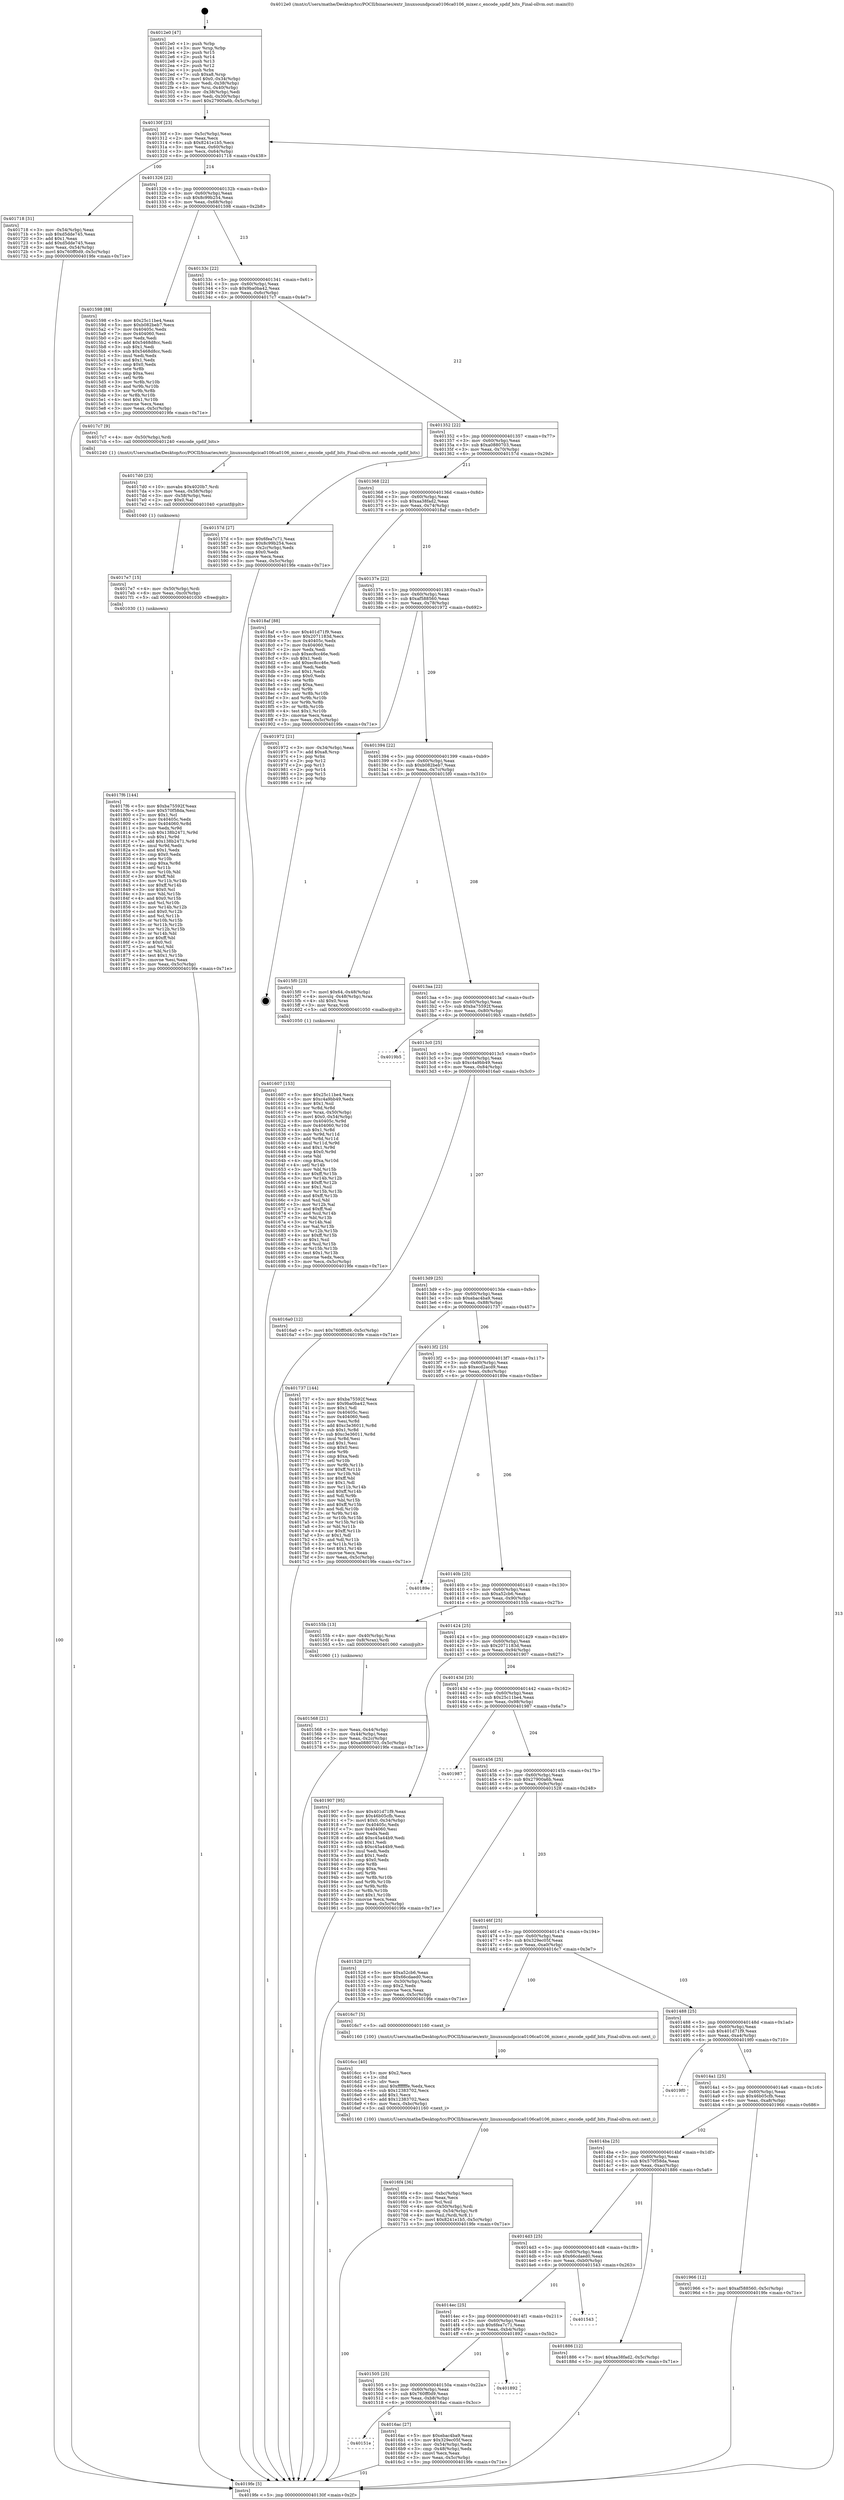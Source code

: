 digraph "0x4012e0" {
  label = "0x4012e0 (/mnt/c/Users/mathe/Desktop/tcc/POCII/binaries/extr_linuxsoundpcica0106ca0106_mixer.c_encode_spdif_bits_Final-ollvm.out::main(0))"
  labelloc = "t"
  node[shape=record]

  Entry [label="",width=0.3,height=0.3,shape=circle,fillcolor=black,style=filled]
  "0x40130f" [label="{
     0x40130f [23]\l
     | [instrs]\l
     &nbsp;&nbsp;0x40130f \<+3\>: mov -0x5c(%rbp),%eax\l
     &nbsp;&nbsp;0x401312 \<+2\>: mov %eax,%ecx\l
     &nbsp;&nbsp;0x401314 \<+6\>: sub $0x8241e1b5,%ecx\l
     &nbsp;&nbsp;0x40131a \<+3\>: mov %eax,-0x60(%rbp)\l
     &nbsp;&nbsp;0x40131d \<+3\>: mov %ecx,-0x64(%rbp)\l
     &nbsp;&nbsp;0x401320 \<+6\>: je 0000000000401718 \<main+0x438\>\l
  }"]
  "0x401718" [label="{
     0x401718 [31]\l
     | [instrs]\l
     &nbsp;&nbsp;0x401718 \<+3\>: mov -0x54(%rbp),%eax\l
     &nbsp;&nbsp;0x40171b \<+5\>: sub $0xd5dde745,%eax\l
     &nbsp;&nbsp;0x401720 \<+3\>: add $0x1,%eax\l
     &nbsp;&nbsp;0x401723 \<+5\>: add $0xd5dde745,%eax\l
     &nbsp;&nbsp;0x401728 \<+3\>: mov %eax,-0x54(%rbp)\l
     &nbsp;&nbsp;0x40172b \<+7\>: movl $0x760ff0d9,-0x5c(%rbp)\l
     &nbsp;&nbsp;0x401732 \<+5\>: jmp 00000000004019fe \<main+0x71e\>\l
  }"]
  "0x401326" [label="{
     0x401326 [22]\l
     | [instrs]\l
     &nbsp;&nbsp;0x401326 \<+5\>: jmp 000000000040132b \<main+0x4b\>\l
     &nbsp;&nbsp;0x40132b \<+3\>: mov -0x60(%rbp),%eax\l
     &nbsp;&nbsp;0x40132e \<+5\>: sub $0x8c99b254,%eax\l
     &nbsp;&nbsp;0x401333 \<+3\>: mov %eax,-0x68(%rbp)\l
     &nbsp;&nbsp;0x401336 \<+6\>: je 0000000000401598 \<main+0x2b8\>\l
  }"]
  Exit [label="",width=0.3,height=0.3,shape=circle,fillcolor=black,style=filled,peripheries=2]
  "0x401598" [label="{
     0x401598 [88]\l
     | [instrs]\l
     &nbsp;&nbsp;0x401598 \<+5\>: mov $0x25c11be4,%eax\l
     &nbsp;&nbsp;0x40159d \<+5\>: mov $0xb082beb7,%ecx\l
     &nbsp;&nbsp;0x4015a2 \<+7\>: mov 0x40405c,%edx\l
     &nbsp;&nbsp;0x4015a9 \<+7\>: mov 0x404060,%esi\l
     &nbsp;&nbsp;0x4015b0 \<+2\>: mov %edx,%edi\l
     &nbsp;&nbsp;0x4015b2 \<+6\>: add $0x5468d8cc,%edi\l
     &nbsp;&nbsp;0x4015b8 \<+3\>: sub $0x1,%edi\l
     &nbsp;&nbsp;0x4015bb \<+6\>: sub $0x5468d8cc,%edi\l
     &nbsp;&nbsp;0x4015c1 \<+3\>: imul %edi,%edx\l
     &nbsp;&nbsp;0x4015c4 \<+3\>: and $0x1,%edx\l
     &nbsp;&nbsp;0x4015c7 \<+3\>: cmp $0x0,%edx\l
     &nbsp;&nbsp;0x4015ca \<+4\>: sete %r8b\l
     &nbsp;&nbsp;0x4015ce \<+3\>: cmp $0xa,%esi\l
     &nbsp;&nbsp;0x4015d1 \<+4\>: setl %r9b\l
     &nbsp;&nbsp;0x4015d5 \<+3\>: mov %r8b,%r10b\l
     &nbsp;&nbsp;0x4015d8 \<+3\>: and %r9b,%r10b\l
     &nbsp;&nbsp;0x4015db \<+3\>: xor %r9b,%r8b\l
     &nbsp;&nbsp;0x4015de \<+3\>: or %r8b,%r10b\l
     &nbsp;&nbsp;0x4015e1 \<+4\>: test $0x1,%r10b\l
     &nbsp;&nbsp;0x4015e5 \<+3\>: cmovne %ecx,%eax\l
     &nbsp;&nbsp;0x4015e8 \<+3\>: mov %eax,-0x5c(%rbp)\l
     &nbsp;&nbsp;0x4015eb \<+5\>: jmp 00000000004019fe \<main+0x71e\>\l
  }"]
  "0x40133c" [label="{
     0x40133c [22]\l
     | [instrs]\l
     &nbsp;&nbsp;0x40133c \<+5\>: jmp 0000000000401341 \<main+0x61\>\l
     &nbsp;&nbsp;0x401341 \<+3\>: mov -0x60(%rbp),%eax\l
     &nbsp;&nbsp;0x401344 \<+5\>: sub $0x9ba0ba42,%eax\l
     &nbsp;&nbsp;0x401349 \<+3\>: mov %eax,-0x6c(%rbp)\l
     &nbsp;&nbsp;0x40134c \<+6\>: je 00000000004017c7 \<main+0x4e7\>\l
  }"]
  "0x4017f6" [label="{
     0x4017f6 [144]\l
     | [instrs]\l
     &nbsp;&nbsp;0x4017f6 \<+5\>: mov $0xba75592f,%eax\l
     &nbsp;&nbsp;0x4017fb \<+5\>: mov $0x570f58da,%esi\l
     &nbsp;&nbsp;0x401800 \<+2\>: mov $0x1,%cl\l
     &nbsp;&nbsp;0x401802 \<+7\>: mov 0x40405c,%edx\l
     &nbsp;&nbsp;0x401809 \<+8\>: mov 0x404060,%r8d\l
     &nbsp;&nbsp;0x401811 \<+3\>: mov %edx,%r9d\l
     &nbsp;&nbsp;0x401814 \<+7\>: sub $0x138b2471,%r9d\l
     &nbsp;&nbsp;0x40181b \<+4\>: sub $0x1,%r9d\l
     &nbsp;&nbsp;0x40181f \<+7\>: add $0x138b2471,%r9d\l
     &nbsp;&nbsp;0x401826 \<+4\>: imul %r9d,%edx\l
     &nbsp;&nbsp;0x40182a \<+3\>: and $0x1,%edx\l
     &nbsp;&nbsp;0x40182d \<+3\>: cmp $0x0,%edx\l
     &nbsp;&nbsp;0x401830 \<+4\>: sete %r10b\l
     &nbsp;&nbsp;0x401834 \<+4\>: cmp $0xa,%r8d\l
     &nbsp;&nbsp;0x401838 \<+4\>: setl %r11b\l
     &nbsp;&nbsp;0x40183c \<+3\>: mov %r10b,%bl\l
     &nbsp;&nbsp;0x40183f \<+3\>: xor $0xff,%bl\l
     &nbsp;&nbsp;0x401842 \<+3\>: mov %r11b,%r14b\l
     &nbsp;&nbsp;0x401845 \<+4\>: xor $0xff,%r14b\l
     &nbsp;&nbsp;0x401849 \<+3\>: xor $0x0,%cl\l
     &nbsp;&nbsp;0x40184c \<+3\>: mov %bl,%r15b\l
     &nbsp;&nbsp;0x40184f \<+4\>: and $0x0,%r15b\l
     &nbsp;&nbsp;0x401853 \<+3\>: and %cl,%r10b\l
     &nbsp;&nbsp;0x401856 \<+3\>: mov %r14b,%r12b\l
     &nbsp;&nbsp;0x401859 \<+4\>: and $0x0,%r12b\l
     &nbsp;&nbsp;0x40185d \<+3\>: and %cl,%r11b\l
     &nbsp;&nbsp;0x401860 \<+3\>: or %r10b,%r15b\l
     &nbsp;&nbsp;0x401863 \<+3\>: or %r11b,%r12b\l
     &nbsp;&nbsp;0x401866 \<+3\>: xor %r12b,%r15b\l
     &nbsp;&nbsp;0x401869 \<+3\>: or %r14b,%bl\l
     &nbsp;&nbsp;0x40186c \<+3\>: xor $0xff,%bl\l
     &nbsp;&nbsp;0x40186f \<+3\>: or $0x0,%cl\l
     &nbsp;&nbsp;0x401872 \<+2\>: and %cl,%bl\l
     &nbsp;&nbsp;0x401874 \<+3\>: or %bl,%r15b\l
     &nbsp;&nbsp;0x401877 \<+4\>: test $0x1,%r15b\l
     &nbsp;&nbsp;0x40187b \<+3\>: cmovne %esi,%eax\l
     &nbsp;&nbsp;0x40187e \<+3\>: mov %eax,-0x5c(%rbp)\l
     &nbsp;&nbsp;0x401881 \<+5\>: jmp 00000000004019fe \<main+0x71e\>\l
  }"]
  "0x4017c7" [label="{
     0x4017c7 [9]\l
     | [instrs]\l
     &nbsp;&nbsp;0x4017c7 \<+4\>: mov -0x50(%rbp),%rdi\l
     &nbsp;&nbsp;0x4017cb \<+5\>: call 0000000000401240 \<encode_spdif_bits\>\l
     | [calls]\l
     &nbsp;&nbsp;0x401240 \{1\} (/mnt/c/Users/mathe/Desktop/tcc/POCII/binaries/extr_linuxsoundpcica0106ca0106_mixer.c_encode_spdif_bits_Final-ollvm.out::encode_spdif_bits)\l
  }"]
  "0x401352" [label="{
     0x401352 [22]\l
     | [instrs]\l
     &nbsp;&nbsp;0x401352 \<+5\>: jmp 0000000000401357 \<main+0x77\>\l
     &nbsp;&nbsp;0x401357 \<+3\>: mov -0x60(%rbp),%eax\l
     &nbsp;&nbsp;0x40135a \<+5\>: sub $0xa0880703,%eax\l
     &nbsp;&nbsp;0x40135f \<+3\>: mov %eax,-0x70(%rbp)\l
     &nbsp;&nbsp;0x401362 \<+6\>: je 000000000040157d \<main+0x29d\>\l
  }"]
  "0x4017e7" [label="{
     0x4017e7 [15]\l
     | [instrs]\l
     &nbsp;&nbsp;0x4017e7 \<+4\>: mov -0x50(%rbp),%rdi\l
     &nbsp;&nbsp;0x4017eb \<+6\>: mov %eax,-0xc0(%rbp)\l
     &nbsp;&nbsp;0x4017f1 \<+5\>: call 0000000000401030 \<free@plt\>\l
     | [calls]\l
     &nbsp;&nbsp;0x401030 \{1\} (unknown)\l
  }"]
  "0x40157d" [label="{
     0x40157d [27]\l
     | [instrs]\l
     &nbsp;&nbsp;0x40157d \<+5\>: mov $0x6fea7c71,%eax\l
     &nbsp;&nbsp;0x401582 \<+5\>: mov $0x8c99b254,%ecx\l
     &nbsp;&nbsp;0x401587 \<+3\>: mov -0x2c(%rbp),%edx\l
     &nbsp;&nbsp;0x40158a \<+3\>: cmp $0x0,%edx\l
     &nbsp;&nbsp;0x40158d \<+3\>: cmove %ecx,%eax\l
     &nbsp;&nbsp;0x401590 \<+3\>: mov %eax,-0x5c(%rbp)\l
     &nbsp;&nbsp;0x401593 \<+5\>: jmp 00000000004019fe \<main+0x71e\>\l
  }"]
  "0x401368" [label="{
     0x401368 [22]\l
     | [instrs]\l
     &nbsp;&nbsp;0x401368 \<+5\>: jmp 000000000040136d \<main+0x8d\>\l
     &nbsp;&nbsp;0x40136d \<+3\>: mov -0x60(%rbp),%eax\l
     &nbsp;&nbsp;0x401370 \<+5\>: sub $0xaa38fad2,%eax\l
     &nbsp;&nbsp;0x401375 \<+3\>: mov %eax,-0x74(%rbp)\l
     &nbsp;&nbsp;0x401378 \<+6\>: je 00000000004018af \<main+0x5cf\>\l
  }"]
  "0x4017d0" [label="{
     0x4017d0 [23]\l
     | [instrs]\l
     &nbsp;&nbsp;0x4017d0 \<+10\>: movabs $0x4020b7,%rdi\l
     &nbsp;&nbsp;0x4017da \<+3\>: mov %eax,-0x58(%rbp)\l
     &nbsp;&nbsp;0x4017dd \<+3\>: mov -0x58(%rbp),%esi\l
     &nbsp;&nbsp;0x4017e0 \<+2\>: mov $0x0,%al\l
     &nbsp;&nbsp;0x4017e2 \<+5\>: call 0000000000401040 \<printf@plt\>\l
     | [calls]\l
     &nbsp;&nbsp;0x401040 \{1\} (unknown)\l
  }"]
  "0x4018af" [label="{
     0x4018af [88]\l
     | [instrs]\l
     &nbsp;&nbsp;0x4018af \<+5\>: mov $0x401d71f9,%eax\l
     &nbsp;&nbsp;0x4018b4 \<+5\>: mov $0x2071183d,%ecx\l
     &nbsp;&nbsp;0x4018b9 \<+7\>: mov 0x40405c,%edx\l
     &nbsp;&nbsp;0x4018c0 \<+7\>: mov 0x404060,%esi\l
     &nbsp;&nbsp;0x4018c7 \<+2\>: mov %edx,%edi\l
     &nbsp;&nbsp;0x4018c9 \<+6\>: sub $0xec8cc46e,%edi\l
     &nbsp;&nbsp;0x4018cf \<+3\>: sub $0x1,%edi\l
     &nbsp;&nbsp;0x4018d2 \<+6\>: add $0xec8cc46e,%edi\l
     &nbsp;&nbsp;0x4018d8 \<+3\>: imul %edi,%edx\l
     &nbsp;&nbsp;0x4018db \<+3\>: and $0x1,%edx\l
     &nbsp;&nbsp;0x4018de \<+3\>: cmp $0x0,%edx\l
     &nbsp;&nbsp;0x4018e1 \<+4\>: sete %r8b\l
     &nbsp;&nbsp;0x4018e5 \<+3\>: cmp $0xa,%esi\l
     &nbsp;&nbsp;0x4018e8 \<+4\>: setl %r9b\l
     &nbsp;&nbsp;0x4018ec \<+3\>: mov %r8b,%r10b\l
     &nbsp;&nbsp;0x4018ef \<+3\>: and %r9b,%r10b\l
     &nbsp;&nbsp;0x4018f2 \<+3\>: xor %r9b,%r8b\l
     &nbsp;&nbsp;0x4018f5 \<+3\>: or %r8b,%r10b\l
     &nbsp;&nbsp;0x4018f8 \<+4\>: test $0x1,%r10b\l
     &nbsp;&nbsp;0x4018fc \<+3\>: cmovne %ecx,%eax\l
     &nbsp;&nbsp;0x4018ff \<+3\>: mov %eax,-0x5c(%rbp)\l
     &nbsp;&nbsp;0x401902 \<+5\>: jmp 00000000004019fe \<main+0x71e\>\l
  }"]
  "0x40137e" [label="{
     0x40137e [22]\l
     | [instrs]\l
     &nbsp;&nbsp;0x40137e \<+5\>: jmp 0000000000401383 \<main+0xa3\>\l
     &nbsp;&nbsp;0x401383 \<+3\>: mov -0x60(%rbp),%eax\l
     &nbsp;&nbsp;0x401386 \<+5\>: sub $0xaf588560,%eax\l
     &nbsp;&nbsp;0x40138b \<+3\>: mov %eax,-0x78(%rbp)\l
     &nbsp;&nbsp;0x40138e \<+6\>: je 0000000000401972 \<main+0x692\>\l
  }"]
  "0x4016f4" [label="{
     0x4016f4 [36]\l
     | [instrs]\l
     &nbsp;&nbsp;0x4016f4 \<+6\>: mov -0xbc(%rbp),%ecx\l
     &nbsp;&nbsp;0x4016fa \<+3\>: imul %eax,%ecx\l
     &nbsp;&nbsp;0x4016fd \<+3\>: mov %cl,%sil\l
     &nbsp;&nbsp;0x401700 \<+4\>: mov -0x50(%rbp),%rdi\l
     &nbsp;&nbsp;0x401704 \<+4\>: movslq -0x54(%rbp),%r8\l
     &nbsp;&nbsp;0x401708 \<+4\>: mov %sil,(%rdi,%r8,1)\l
     &nbsp;&nbsp;0x40170c \<+7\>: movl $0x8241e1b5,-0x5c(%rbp)\l
     &nbsp;&nbsp;0x401713 \<+5\>: jmp 00000000004019fe \<main+0x71e\>\l
  }"]
  "0x401972" [label="{
     0x401972 [21]\l
     | [instrs]\l
     &nbsp;&nbsp;0x401972 \<+3\>: mov -0x34(%rbp),%eax\l
     &nbsp;&nbsp;0x401975 \<+7\>: add $0xa8,%rsp\l
     &nbsp;&nbsp;0x40197c \<+1\>: pop %rbx\l
     &nbsp;&nbsp;0x40197d \<+2\>: pop %r12\l
     &nbsp;&nbsp;0x40197f \<+2\>: pop %r13\l
     &nbsp;&nbsp;0x401981 \<+2\>: pop %r14\l
     &nbsp;&nbsp;0x401983 \<+2\>: pop %r15\l
     &nbsp;&nbsp;0x401985 \<+1\>: pop %rbp\l
     &nbsp;&nbsp;0x401986 \<+1\>: ret\l
  }"]
  "0x401394" [label="{
     0x401394 [22]\l
     | [instrs]\l
     &nbsp;&nbsp;0x401394 \<+5\>: jmp 0000000000401399 \<main+0xb9\>\l
     &nbsp;&nbsp;0x401399 \<+3\>: mov -0x60(%rbp),%eax\l
     &nbsp;&nbsp;0x40139c \<+5\>: sub $0xb082beb7,%eax\l
     &nbsp;&nbsp;0x4013a1 \<+3\>: mov %eax,-0x7c(%rbp)\l
     &nbsp;&nbsp;0x4013a4 \<+6\>: je 00000000004015f0 \<main+0x310\>\l
  }"]
  "0x4016cc" [label="{
     0x4016cc [40]\l
     | [instrs]\l
     &nbsp;&nbsp;0x4016cc \<+5\>: mov $0x2,%ecx\l
     &nbsp;&nbsp;0x4016d1 \<+1\>: cltd\l
     &nbsp;&nbsp;0x4016d2 \<+2\>: idiv %ecx\l
     &nbsp;&nbsp;0x4016d4 \<+6\>: imul $0xfffffffe,%edx,%ecx\l
     &nbsp;&nbsp;0x4016da \<+6\>: sub $0x12383702,%ecx\l
     &nbsp;&nbsp;0x4016e0 \<+3\>: add $0x1,%ecx\l
     &nbsp;&nbsp;0x4016e3 \<+6\>: add $0x12383702,%ecx\l
     &nbsp;&nbsp;0x4016e9 \<+6\>: mov %ecx,-0xbc(%rbp)\l
     &nbsp;&nbsp;0x4016ef \<+5\>: call 0000000000401160 \<next_i\>\l
     | [calls]\l
     &nbsp;&nbsp;0x401160 \{100\} (/mnt/c/Users/mathe/Desktop/tcc/POCII/binaries/extr_linuxsoundpcica0106ca0106_mixer.c_encode_spdif_bits_Final-ollvm.out::next_i)\l
  }"]
  "0x4015f0" [label="{
     0x4015f0 [23]\l
     | [instrs]\l
     &nbsp;&nbsp;0x4015f0 \<+7\>: movl $0x64,-0x48(%rbp)\l
     &nbsp;&nbsp;0x4015f7 \<+4\>: movslq -0x48(%rbp),%rax\l
     &nbsp;&nbsp;0x4015fb \<+4\>: shl $0x0,%rax\l
     &nbsp;&nbsp;0x4015ff \<+3\>: mov %rax,%rdi\l
     &nbsp;&nbsp;0x401602 \<+5\>: call 0000000000401050 \<malloc@plt\>\l
     | [calls]\l
     &nbsp;&nbsp;0x401050 \{1\} (unknown)\l
  }"]
  "0x4013aa" [label="{
     0x4013aa [22]\l
     | [instrs]\l
     &nbsp;&nbsp;0x4013aa \<+5\>: jmp 00000000004013af \<main+0xcf\>\l
     &nbsp;&nbsp;0x4013af \<+3\>: mov -0x60(%rbp),%eax\l
     &nbsp;&nbsp;0x4013b2 \<+5\>: sub $0xba75592f,%eax\l
     &nbsp;&nbsp;0x4013b7 \<+3\>: mov %eax,-0x80(%rbp)\l
     &nbsp;&nbsp;0x4013ba \<+6\>: je 00000000004019b5 \<main+0x6d5\>\l
  }"]
  "0x40151e" [label="{
     0x40151e\l
  }", style=dashed]
  "0x4019b5" [label="{
     0x4019b5\l
  }", style=dashed]
  "0x4013c0" [label="{
     0x4013c0 [25]\l
     | [instrs]\l
     &nbsp;&nbsp;0x4013c0 \<+5\>: jmp 00000000004013c5 \<main+0xe5\>\l
     &nbsp;&nbsp;0x4013c5 \<+3\>: mov -0x60(%rbp),%eax\l
     &nbsp;&nbsp;0x4013c8 \<+5\>: sub $0xc4a9bb49,%eax\l
     &nbsp;&nbsp;0x4013cd \<+6\>: mov %eax,-0x84(%rbp)\l
     &nbsp;&nbsp;0x4013d3 \<+6\>: je 00000000004016a0 \<main+0x3c0\>\l
  }"]
  "0x4016ac" [label="{
     0x4016ac [27]\l
     | [instrs]\l
     &nbsp;&nbsp;0x4016ac \<+5\>: mov $0xebac4ba9,%eax\l
     &nbsp;&nbsp;0x4016b1 \<+5\>: mov $0x329ec05f,%ecx\l
     &nbsp;&nbsp;0x4016b6 \<+3\>: mov -0x54(%rbp),%edx\l
     &nbsp;&nbsp;0x4016b9 \<+3\>: cmp -0x48(%rbp),%edx\l
     &nbsp;&nbsp;0x4016bc \<+3\>: cmovl %ecx,%eax\l
     &nbsp;&nbsp;0x4016bf \<+3\>: mov %eax,-0x5c(%rbp)\l
     &nbsp;&nbsp;0x4016c2 \<+5\>: jmp 00000000004019fe \<main+0x71e\>\l
  }"]
  "0x4016a0" [label="{
     0x4016a0 [12]\l
     | [instrs]\l
     &nbsp;&nbsp;0x4016a0 \<+7\>: movl $0x760ff0d9,-0x5c(%rbp)\l
     &nbsp;&nbsp;0x4016a7 \<+5\>: jmp 00000000004019fe \<main+0x71e\>\l
  }"]
  "0x4013d9" [label="{
     0x4013d9 [25]\l
     | [instrs]\l
     &nbsp;&nbsp;0x4013d9 \<+5\>: jmp 00000000004013de \<main+0xfe\>\l
     &nbsp;&nbsp;0x4013de \<+3\>: mov -0x60(%rbp),%eax\l
     &nbsp;&nbsp;0x4013e1 \<+5\>: sub $0xebac4ba9,%eax\l
     &nbsp;&nbsp;0x4013e6 \<+6\>: mov %eax,-0x88(%rbp)\l
     &nbsp;&nbsp;0x4013ec \<+6\>: je 0000000000401737 \<main+0x457\>\l
  }"]
  "0x401505" [label="{
     0x401505 [25]\l
     | [instrs]\l
     &nbsp;&nbsp;0x401505 \<+5\>: jmp 000000000040150a \<main+0x22a\>\l
     &nbsp;&nbsp;0x40150a \<+3\>: mov -0x60(%rbp),%eax\l
     &nbsp;&nbsp;0x40150d \<+5\>: sub $0x760ff0d9,%eax\l
     &nbsp;&nbsp;0x401512 \<+6\>: mov %eax,-0xb8(%rbp)\l
     &nbsp;&nbsp;0x401518 \<+6\>: je 00000000004016ac \<main+0x3cc\>\l
  }"]
  "0x401737" [label="{
     0x401737 [144]\l
     | [instrs]\l
     &nbsp;&nbsp;0x401737 \<+5\>: mov $0xba75592f,%eax\l
     &nbsp;&nbsp;0x40173c \<+5\>: mov $0x9ba0ba42,%ecx\l
     &nbsp;&nbsp;0x401741 \<+2\>: mov $0x1,%dl\l
     &nbsp;&nbsp;0x401743 \<+7\>: mov 0x40405c,%esi\l
     &nbsp;&nbsp;0x40174a \<+7\>: mov 0x404060,%edi\l
     &nbsp;&nbsp;0x401751 \<+3\>: mov %esi,%r8d\l
     &nbsp;&nbsp;0x401754 \<+7\>: add $0xc3e36011,%r8d\l
     &nbsp;&nbsp;0x40175b \<+4\>: sub $0x1,%r8d\l
     &nbsp;&nbsp;0x40175f \<+7\>: sub $0xc3e36011,%r8d\l
     &nbsp;&nbsp;0x401766 \<+4\>: imul %r8d,%esi\l
     &nbsp;&nbsp;0x40176a \<+3\>: and $0x1,%esi\l
     &nbsp;&nbsp;0x40176d \<+3\>: cmp $0x0,%esi\l
     &nbsp;&nbsp;0x401770 \<+4\>: sete %r9b\l
     &nbsp;&nbsp;0x401774 \<+3\>: cmp $0xa,%edi\l
     &nbsp;&nbsp;0x401777 \<+4\>: setl %r10b\l
     &nbsp;&nbsp;0x40177b \<+3\>: mov %r9b,%r11b\l
     &nbsp;&nbsp;0x40177e \<+4\>: xor $0xff,%r11b\l
     &nbsp;&nbsp;0x401782 \<+3\>: mov %r10b,%bl\l
     &nbsp;&nbsp;0x401785 \<+3\>: xor $0xff,%bl\l
     &nbsp;&nbsp;0x401788 \<+3\>: xor $0x1,%dl\l
     &nbsp;&nbsp;0x40178b \<+3\>: mov %r11b,%r14b\l
     &nbsp;&nbsp;0x40178e \<+4\>: and $0xff,%r14b\l
     &nbsp;&nbsp;0x401792 \<+3\>: and %dl,%r9b\l
     &nbsp;&nbsp;0x401795 \<+3\>: mov %bl,%r15b\l
     &nbsp;&nbsp;0x401798 \<+4\>: and $0xff,%r15b\l
     &nbsp;&nbsp;0x40179c \<+3\>: and %dl,%r10b\l
     &nbsp;&nbsp;0x40179f \<+3\>: or %r9b,%r14b\l
     &nbsp;&nbsp;0x4017a2 \<+3\>: or %r10b,%r15b\l
     &nbsp;&nbsp;0x4017a5 \<+3\>: xor %r15b,%r14b\l
     &nbsp;&nbsp;0x4017a8 \<+3\>: or %bl,%r11b\l
     &nbsp;&nbsp;0x4017ab \<+4\>: xor $0xff,%r11b\l
     &nbsp;&nbsp;0x4017af \<+3\>: or $0x1,%dl\l
     &nbsp;&nbsp;0x4017b2 \<+3\>: and %dl,%r11b\l
     &nbsp;&nbsp;0x4017b5 \<+3\>: or %r11b,%r14b\l
     &nbsp;&nbsp;0x4017b8 \<+4\>: test $0x1,%r14b\l
     &nbsp;&nbsp;0x4017bc \<+3\>: cmovne %ecx,%eax\l
     &nbsp;&nbsp;0x4017bf \<+3\>: mov %eax,-0x5c(%rbp)\l
     &nbsp;&nbsp;0x4017c2 \<+5\>: jmp 00000000004019fe \<main+0x71e\>\l
  }"]
  "0x4013f2" [label="{
     0x4013f2 [25]\l
     | [instrs]\l
     &nbsp;&nbsp;0x4013f2 \<+5\>: jmp 00000000004013f7 \<main+0x117\>\l
     &nbsp;&nbsp;0x4013f7 \<+3\>: mov -0x60(%rbp),%eax\l
     &nbsp;&nbsp;0x4013fa \<+5\>: sub $0xecd2acd9,%eax\l
     &nbsp;&nbsp;0x4013ff \<+6\>: mov %eax,-0x8c(%rbp)\l
     &nbsp;&nbsp;0x401405 \<+6\>: je 000000000040189e \<main+0x5be\>\l
  }"]
  "0x401892" [label="{
     0x401892\l
  }", style=dashed]
  "0x40189e" [label="{
     0x40189e\l
  }", style=dashed]
  "0x40140b" [label="{
     0x40140b [25]\l
     | [instrs]\l
     &nbsp;&nbsp;0x40140b \<+5\>: jmp 0000000000401410 \<main+0x130\>\l
     &nbsp;&nbsp;0x401410 \<+3\>: mov -0x60(%rbp),%eax\l
     &nbsp;&nbsp;0x401413 \<+5\>: sub $0xa52cb6,%eax\l
     &nbsp;&nbsp;0x401418 \<+6\>: mov %eax,-0x90(%rbp)\l
     &nbsp;&nbsp;0x40141e \<+6\>: je 000000000040155b \<main+0x27b\>\l
  }"]
  "0x4014ec" [label="{
     0x4014ec [25]\l
     | [instrs]\l
     &nbsp;&nbsp;0x4014ec \<+5\>: jmp 00000000004014f1 \<main+0x211\>\l
     &nbsp;&nbsp;0x4014f1 \<+3\>: mov -0x60(%rbp),%eax\l
     &nbsp;&nbsp;0x4014f4 \<+5\>: sub $0x6fea7c71,%eax\l
     &nbsp;&nbsp;0x4014f9 \<+6\>: mov %eax,-0xb4(%rbp)\l
     &nbsp;&nbsp;0x4014ff \<+6\>: je 0000000000401892 \<main+0x5b2\>\l
  }"]
  "0x40155b" [label="{
     0x40155b [13]\l
     | [instrs]\l
     &nbsp;&nbsp;0x40155b \<+4\>: mov -0x40(%rbp),%rax\l
     &nbsp;&nbsp;0x40155f \<+4\>: mov 0x8(%rax),%rdi\l
     &nbsp;&nbsp;0x401563 \<+5\>: call 0000000000401060 \<atoi@plt\>\l
     | [calls]\l
     &nbsp;&nbsp;0x401060 \{1\} (unknown)\l
  }"]
  "0x401424" [label="{
     0x401424 [25]\l
     | [instrs]\l
     &nbsp;&nbsp;0x401424 \<+5\>: jmp 0000000000401429 \<main+0x149\>\l
     &nbsp;&nbsp;0x401429 \<+3\>: mov -0x60(%rbp),%eax\l
     &nbsp;&nbsp;0x40142c \<+5\>: sub $0x2071183d,%eax\l
     &nbsp;&nbsp;0x401431 \<+6\>: mov %eax,-0x94(%rbp)\l
     &nbsp;&nbsp;0x401437 \<+6\>: je 0000000000401907 \<main+0x627\>\l
  }"]
  "0x401543" [label="{
     0x401543\l
  }", style=dashed]
  "0x401907" [label="{
     0x401907 [95]\l
     | [instrs]\l
     &nbsp;&nbsp;0x401907 \<+5\>: mov $0x401d71f9,%eax\l
     &nbsp;&nbsp;0x40190c \<+5\>: mov $0x46b05cfb,%ecx\l
     &nbsp;&nbsp;0x401911 \<+7\>: movl $0x0,-0x34(%rbp)\l
     &nbsp;&nbsp;0x401918 \<+7\>: mov 0x40405c,%edx\l
     &nbsp;&nbsp;0x40191f \<+7\>: mov 0x404060,%esi\l
     &nbsp;&nbsp;0x401926 \<+2\>: mov %edx,%edi\l
     &nbsp;&nbsp;0x401928 \<+6\>: add $0xc45a44b9,%edi\l
     &nbsp;&nbsp;0x40192e \<+3\>: sub $0x1,%edi\l
     &nbsp;&nbsp;0x401931 \<+6\>: sub $0xc45a44b9,%edi\l
     &nbsp;&nbsp;0x401937 \<+3\>: imul %edi,%edx\l
     &nbsp;&nbsp;0x40193a \<+3\>: and $0x1,%edx\l
     &nbsp;&nbsp;0x40193d \<+3\>: cmp $0x0,%edx\l
     &nbsp;&nbsp;0x401940 \<+4\>: sete %r8b\l
     &nbsp;&nbsp;0x401944 \<+3\>: cmp $0xa,%esi\l
     &nbsp;&nbsp;0x401947 \<+4\>: setl %r9b\l
     &nbsp;&nbsp;0x40194b \<+3\>: mov %r8b,%r10b\l
     &nbsp;&nbsp;0x40194e \<+3\>: and %r9b,%r10b\l
     &nbsp;&nbsp;0x401951 \<+3\>: xor %r9b,%r8b\l
     &nbsp;&nbsp;0x401954 \<+3\>: or %r8b,%r10b\l
     &nbsp;&nbsp;0x401957 \<+4\>: test $0x1,%r10b\l
     &nbsp;&nbsp;0x40195b \<+3\>: cmovne %ecx,%eax\l
     &nbsp;&nbsp;0x40195e \<+3\>: mov %eax,-0x5c(%rbp)\l
     &nbsp;&nbsp;0x401961 \<+5\>: jmp 00000000004019fe \<main+0x71e\>\l
  }"]
  "0x40143d" [label="{
     0x40143d [25]\l
     | [instrs]\l
     &nbsp;&nbsp;0x40143d \<+5\>: jmp 0000000000401442 \<main+0x162\>\l
     &nbsp;&nbsp;0x401442 \<+3\>: mov -0x60(%rbp),%eax\l
     &nbsp;&nbsp;0x401445 \<+5\>: sub $0x25c11be4,%eax\l
     &nbsp;&nbsp;0x40144a \<+6\>: mov %eax,-0x98(%rbp)\l
     &nbsp;&nbsp;0x401450 \<+6\>: je 0000000000401987 \<main+0x6a7\>\l
  }"]
  "0x4014d3" [label="{
     0x4014d3 [25]\l
     | [instrs]\l
     &nbsp;&nbsp;0x4014d3 \<+5\>: jmp 00000000004014d8 \<main+0x1f8\>\l
     &nbsp;&nbsp;0x4014d8 \<+3\>: mov -0x60(%rbp),%eax\l
     &nbsp;&nbsp;0x4014db \<+5\>: sub $0x66cdaed0,%eax\l
     &nbsp;&nbsp;0x4014e0 \<+6\>: mov %eax,-0xb0(%rbp)\l
     &nbsp;&nbsp;0x4014e6 \<+6\>: je 0000000000401543 \<main+0x263\>\l
  }"]
  "0x401987" [label="{
     0x401987\l
  }", style=dashed]
  "0x401456" [label="{
     0x401456 [25]\l
     | [instrs]\l
     &nbsp;&nbsp;0x401456 \<+5\>: jmp 000000000040145b \<main+0x17b\>\l
     &nbsp;&nbsp;0x40145b \<+3\>: mov -0x60(%rbp),%eax\l
     &nbsp;&nbsp;0x40145e \<+5\>: sub $0x27900a6b,%eax\l
     &nbsp;&nbsp;0x401463 \<+6\>: mov %eax,-0x9c(%rbp)\l
     &nbsp;&nbsp;0x401469 \<+6\>: je 0000000000401528 \<main+0x248\>\l
  }"]
  "0x401886" [label="{
     0x401886 [12]\l
     | [instrs]\l
     &nbsp;&nbsp;0x401886 \<+7\>: movl $0xaa38fad2,-0x5c(%rbp)\l
     &nbsp;&nbsp;0x40188d \<+5\>: jmp 00000000004019fe \<main+0x71e\>\l
  }"]
  "0x401528" [label="{
     0x401528 [27]\l
     | [instrs]\l
     &nbsp;&nbsp;0x401528 \<+5\>: mov $0xa52cb6,%eax\l
     &nbsp;&nbsp;0x40152d \<+5\>: mov $0x66cdaed0,%ecx\l
     &nbsp;&nbsp;0x401532 \<+3\>: mov -0x30(%rbp),%edx\l
     &nbsp;&nbsp;0x401535 \<+3\>: cmp $0x2,%edx\l
     &nbsp;&nbsp;0x401538 \<+3\>: cmovne %ecx,%eax\l
     &nbsp;&nbsp;0x40153b \<+3\>: mov %eax,-0x5c(%rbp)\l
     &nbsp;&nbsp;0x40153e \<+5\>: jmp 00000000004019fe \<main+0x71e\>\l
  }"]
  "0x40146f" [label="{
     0x40146f [25]\l
     | [instrs]\l
     &nbsp;&nbsp;0x40146f \<+5\>: jmp 0000000000401474 \<main+0x194\>\l
     &nbsp;&nbsp;0x401474 \<+3\>: mov -0x60(%rbp),%eax\l
     &nbsp;&nbsp;0x401477 \<+5\>: sub $0x329ec05f,%eax\l
     &nbsp;&nbsp;0x40147c \<+6\>: mov %eax,-0xa0(%rbp)\l
     &nbsp;&nbsp;0x401482 \<+6\>: je 00000000004016c7 \<main+0x3e7\>\l
  }"]
  "0x4019fe" [label="{
     0x4019fe [5]\l
     | [instrs]\l
     &nbsp;&nbsp;0x4019fe \<+5\>: jmp 000000000040130f \<main+0x2f\>\l
  }"]
  "0x4012e0" [label="{
     0x4012e0 [47]\l
     | [instrs]\l
     &nbsp;&nbsp;0x4012e0 \<+1\>: push %rbp\l
     &nbsp;&nbsp;0x4012e1 \<+3\>: mov %rsp,%rbp\l
     &nbsp;&nbsp;0x4012e4 \<+2\>: push %r15\l
     &nbsp;&nbsp;0x4012e6 \<+2\>: push %r14\l
     &nbsp;&nbsp;0x4012e8 \<+2\>: push %r13\l
     &nbsp;&nbsp;0x4012ea \<+2\>: push %r12\l
     &nbsp;&nbsp;0x4012ec \<+1\>: push %rbx\l
     &nbsp;&nbsp;0x4012ed \<+7\>: sub $0xa8,%rsp\l
     &nbsp;&nbsp;0x4012f4 \<+7\>: movl $0x0,-0x34(%rbp)\l
     &nbsp;&nbsp;0x4012fb \<+3\>: mov %edi,-0x38(%rbp)\l
     &nbsp;&nbsp;0x4012fe \<+4\>: mov %rsi,-0x40(%rbp)\l
     &nbsp;&nbsp;0x401302 \<+3\>: mov -0x38(%rbp),%edi\l
     &nbsp;&nbsp;0x401305 \<+3\>: mov %edi,-0x30(%rbp)\l
     &nbsp;&nbsp;0x401308 \<+7\>: movl $0x27900a6b,-0x5c(%rbp)\l
  }"]
  "0x401568" [label="{
     0x401568 [21]\l
     | [instrs]\l
     &nbsp;&nbsp;0x401568 \<+3\>: mov %eax,-0x44(%rbp)\l
     &nbsp;&nbsp;0x40156b \<+3\>: mov -0x44(%rbp),%eax\l
     &nbsp;&nbsp;0x40156e \<+3\>: mov %eax,-0x2c(%rbp)\l
     &nbsp;&nbsp;0x401571 \<+7\>: movl $0xa0880703,-0x5c(%rbp)\l
     &nbsp;&nbsp;0x401578 \<+5\>: jmp 00000000004019fe \<main+0x71e\>\l
  }"]
  "0x401607" [label="{
     0x401607 [153]\l
     | [instrs]\l
     &nbsp;&nbsp;0x401607 \<+5\>: mov $0x25c11be4,%ecx\l
     &nbsp;&nbsp;0x40160c \<+5\>: mov $0xc4a9bb49,%edx\l
     &nbsp;&nbsp;0x401611 \<+3\>: mov $0x1,%sil\l
     &nbsp;&nbsp;0x401614 \<+3\>: xor %r8d,%r8d\l
     &nbsp;&nbsp;0x401617 \<+4\>: mov %rax,-0x50(%rbp)\l
     &nbsp;&nbsp;0x40161b \<+7\>: movl $0x0,-0x54(%rbp)\l
     &nbsp;&nbsp;0x401622 \<+8\>: mov 0x40405c,%r9d\l
     &nbsp;&nbsp;0x40162a \<+8\>: mov 0x404060,%r10d\l
     &nbsp;&nbsp;0x401632 \<+4\>: sub $0x1,%r8d\l
     &nbsp;&nbsp;0x401636 \<+3\>: mov %r9d,%r11d\l
     &nbsp;&nbsp;0x401639 \<+3\>: add %r8d,%r11d\l
     &nbsp;&nbsp;0x40163c \<+4\>: imul %r11d,%r9d\l
     &nbsp;&nbsp;0x401640 \<+4\>: and $0x1,%r9d\l
     &nbsp;&nbsp;0x401644 \<+4\>: cmp $0x0,%r9d\l
     &nbsp;&nbsp;0x401648 \<+3\>: sete %bl\l
     &nbsp;&nbsp;0x40164b \<+4\>: cmp $0xa,%r10d\l
     &nbsp;&nbsp;0x40164f \<+4\>: setl %r14b\l
     &nbsp;&nbsp;0x401653 \<+3\>: mov %bl,%r15b\l
     &nbsp;&nbsp;0x401656 \<+4\>: xor $0xff,%r15b\l
     &nbsp;&nbsp;0x40165a \<+3\>: mov %r14b,%r12b\l
     &nbsp;&nbsp;0x40165d \<+4\>: xor $0xff,%r12b\l
     &nbsp;&nbsp;0x401661 \<+4\>: xor $0x1,%sil\l
     &nbsp;&nbsp;0x401665 \<+3\>: mov %r15b,%r13b\l
     &nbsp;&nbsp;0x401668 \<+4\>: and $0xff,%r13b\l
     &nbsp;&nbsp;0x40166c \<+3\>: and %sil,%bl\l
     &nbsp;&nbsp;0x40166f \<+3\>: mov %r12b,%al\l
     &nbsp;&nbsp;0x401672 \<+2\>: and $0xff,%al\l
     &nbsp;&nbsp;0x401674 \<+3\>: and %sil,%r14b\l
     &nbsp;&nbsp;0x401677 \<+3\>: or %bl,%r13b\l
     &nbsp;&nbsp;0x40167a \<+3\>: or %r14b,%al\l
     &nbsp;&nbsp;0x40167d \<+3\>: xor %al,%r13b\l
     &nbsp;&nbsp;0x401680 \<+3\>: or %r12b,%r15b\l
     &nbsp;&nbsp;0x401683 \<+4\>: xor $0xff,%r15b\l
     &nbsp;&nbsp;0x401687 \<+4\>: or $0x1,%sil\l
     &nbsp;&nbsp;0x40168b \<+3\>: and %sil,%r15b\l
     &nbsp;&nbsp;0x40168e \<+3\>: or %r15b,%r13b\l
     &nbsp;&nbsp;0x401691 \<+4\>: test $0x1,%r13b\l
     &nbsp;&nbsp;0x401695 \<+3\>: cmovne %edx,%ecx\l
     &nbsp;&nbsp;0x401698 \<+3\>: mov %ecx,-0x5c(%rbp)\l
     &nbsp;&nbsp;0x40169b \<+5\>: jmp 00000000004019fe \<main+0x71e\>\l
  }"]
  "0x4014ba" [label="{
     0x4014ba [25]\l
     | [instrs]\l
     &nbsp;&nbsp;0x4014ba \<+5\>: jmp 00000000004014bf \<main+0x1df\>\l
     &nbsp;&nbsp;0x4014bf \<+3\>: mov -0x60(%rbp),%eax\l
     &nbsp;&nbsp;0x4014c2 \<+5\>: sub $0x570f58da,%eax\l
     &nbsp;&nbsp;0x4014c7 \<+6\>: mov %eax,-0xac(%rbp)\l
     &nbsp;&nbsp;0x4014cd \<+6\>: je 0000000000401886 \<main+0x5a6\>\l
  }"]
  "0x4016c7" [label="{
     0x4016c7 [5]\l
     | [instrs]\l
     &nbsp;&nbsp;0x4016c7 \<+5\>: call 0000000000401160 \<next_i\>\l
     | [calls]\l
     &nbsp;&nbsp;0x401160 \{100\} (/mnt/c/Users/mathe/Desktop/tcc/POCII/binaries/extr_linuxsoundpcica0106ca0106_mixer.c_encode_spdif_bits_Final-ollvm.out::next_i)\l
  }"]
  "0x401488" [label="{
     0x401488 [25]\l
     | [instrs]\l
     &nbsp;&nbsp;0x401488 \<+5\>: jmp 000000000040148d \<main+0x1ad\>\l
     &nbsp;&nbsp;0x40148d \<+3\>: mov -0x60(%rbp),%eax\l
     &nbsp;&nbsp;0x401490 \<+5\>: sub $0x401d71f9,%eax\l
     &nbsp;&nbsp;0x401495 \<+6\>: mov %eax,-0xa4(%rbp)\l
     &nbsp;&nbsp;0x40149b \<+6\>: je 00000000004019f0 \<main+0x710\>\l
  }"]
  "0x401966" [label="{
     0x401966 [12]\l
     | [instrs]\l
     &nbsp;&nbsp;0x401966 \<+7\>: movl $0xaf588560,-0x5c(%rbp)\l
     &nbsp;&nbsp;0x40196d \<+5\>: jmp 00000000004019fe \<main+0x71e\>\l
  }"]
  "0x4019f0" [label="{
     0x4019f0\l
  }", style=dashed]
  "0x4014a1" [label="{
     0x4014a1 [25]\l
     | [instrs]\l
     &nbsp;&nbsp;0x4014a1 \<+5\>: jmp 00000000004014a6 \<main+0x1c6\>\l
     &nbsp;&nbsp;0x4014a6 \<+3\>: mov -0x60(%rbp),%eax\l
     &nbsp;&nbsp;0x4014a9 \<+5\>: sub $0x46b05cfb,%eax\l
     &nbsp;&nbsp;0x4014ae \<+6\>: mov %eax,-0xa8(%rbp)\l
     &nbsp;&nbsp;0x4014b4 \<+6\>: je 0000000000401966 \<main+0x686\>\l
  }"]
  Entry -> "0x4012e0" [label=" 1"]
  "0x40130f" -> "0x401718" [label=" 100"]
  "0x40130f" -> "0x401326" [label=" 214"]
  "0x401972" -> Exit [label=" 1"]
  "0x401326" -> "0x401598" [label=" 1"]
  "0x401326" -> "0x40133c" [label=" 213"]
  "0x401966" -> "0x4019fe" [label=" 1"]
  "0x40133c" -> "0x4017c7" [label=" 1"]
  "0x40133c" -> "0x401352" [label=" 212"]
  "0x401907" -> "0x4019fe" [label=" 1"]
  "0x401352" -> "0x40157d" [label=" 1"]
  "0x401352" -> "0x401368" [label=" 211"]
  "0x4018af" -> "0x4019fe" [label=" 1"]
  "0x401368" -> "0x4018af" [label=" 1"]
  "0x401368" -> "0x40137e" [label=" 210"]
  "0x401886" -> "0x4019fe" [label=" 1"]
  "0x40137e" -> "0x401972" [label=" 1"]
  "0x40137e" -> "0x401394" [label=" 209"]
  "0x4017f6" -> "0x4019fe" [label=" 1"]
  "0x401394" -> "0x4015f0" [label=" 1"]
  "0x401394" -> "0x4013aa" [label=" 208"]
  "0x4017e7" -> "0x4017f6" [label=" 1"]
  "0x4013aa" -> "0x4019b5" [label=" 0"]
  "0x4013aa" -> "0x4013c0" [label=" 208"]
  "0x4017d0" -> "0x4017e7" [label=" 1"]
  "0x4013c0" -> "0x4016a0" [label=" 1"]
  "0x4013c0" -> "0x4013d9" [label=" 207"]
  "0x4017c7" -> "0x4017d0" [label=" 1"]
  "0x4013d9" -> "0x401737" [label=" 1"]
  "0x4013d9" -> "0x4013f2" [label=" 206"]
  "0x401718" -> "0x4019fe" [label=" 100"]
  "0x4013f2" -> "0x40189e" [label=" 0"]
  "0x4013f2" -> "0x40140b" [label=" 206"]
  "0x4016f4" -> "0x4019fe" [label=" 100"]
  "0x40140b" -> "0x40155b" [label=" 1"]
  "0x40140b" -> "0x401424" [label=" 205"]
  "0x4016c7" -> "0x4016cc" [label=" 100"]
  "0x401424" -> "0x401907" [label=" 1"]
  "0x401424" -> "0x40143d" [label=" 204"]
  "0x4016ac" -> "0x4019fe" [label=" 101"]
  "0x40143d" -> "0x401987" [label=" 0"]
  "0x40143d" -> "0x401456" [label=" 204"]
  "0x401505" -> "0x4016ac" [label=" 101"]
  "0x401456" -> "0x401528" [label=" 1"]
  "0x401456" -> "0x40146f" [label=" 203"]
  "0x401528" -> "0x4019fe" [label=" 1"]
  "0x4012e0" -> "0x40130f" [label=" 1"]
  "0x4019fe" -> "0x40130f" [label=" 313"]
  "0x40155b" -> "0x401568" [label=" 1"]
  "0x401568" -> "0x4019fe" [label=" 1"]
  "0x40157d" -> "0x4019fe" [label=" 1"]
  "0x401598" -> "0x4019fe" [label=" 1"]
  "0x4015f0" -> "0x401607" [label=" 1"]
  "0x401607" -> "0x4019fe" [label=" 1"]
  "0x4016a0" -> "0x4019fe" [label=" 1"]
  "0x401737" -> "0x4019fe" [label=" 1"]
  "0x40146f" -> "0x4016c7" [label=" 100"]
  "0x40146f" -> "0x401488" [label=" 103"]
  "0x4014ec" -> "0x401892" [label=" 0"]
  "0x401488" -> "0x4019f0" [label=" 0"]
  "0x401488" -> "0x4014a1" [label=" 103"]
  "0x4016cc" -> "0x4016f4" [label=" 100"]
  "0x4014a1" -> "0x401966" [label=" 1"]
  "0x4014a1" -> "0x4014ba" [label=" 102"]
  "0x4014ec" -> "0x401505" [label=" 101"]
  "0x4014ba" -> "0x401886" [label=" 1"]
  "0x4014ba" -> "0x4014d3" [label=" 101"]
  "0x401505" -> "0x40151e" [label=" 0"]
  "0x4014d3" -> "0x401543" [label=" 0"]
  "0x4014d3" -> "0x4014ec" [label=" 101"]
}

